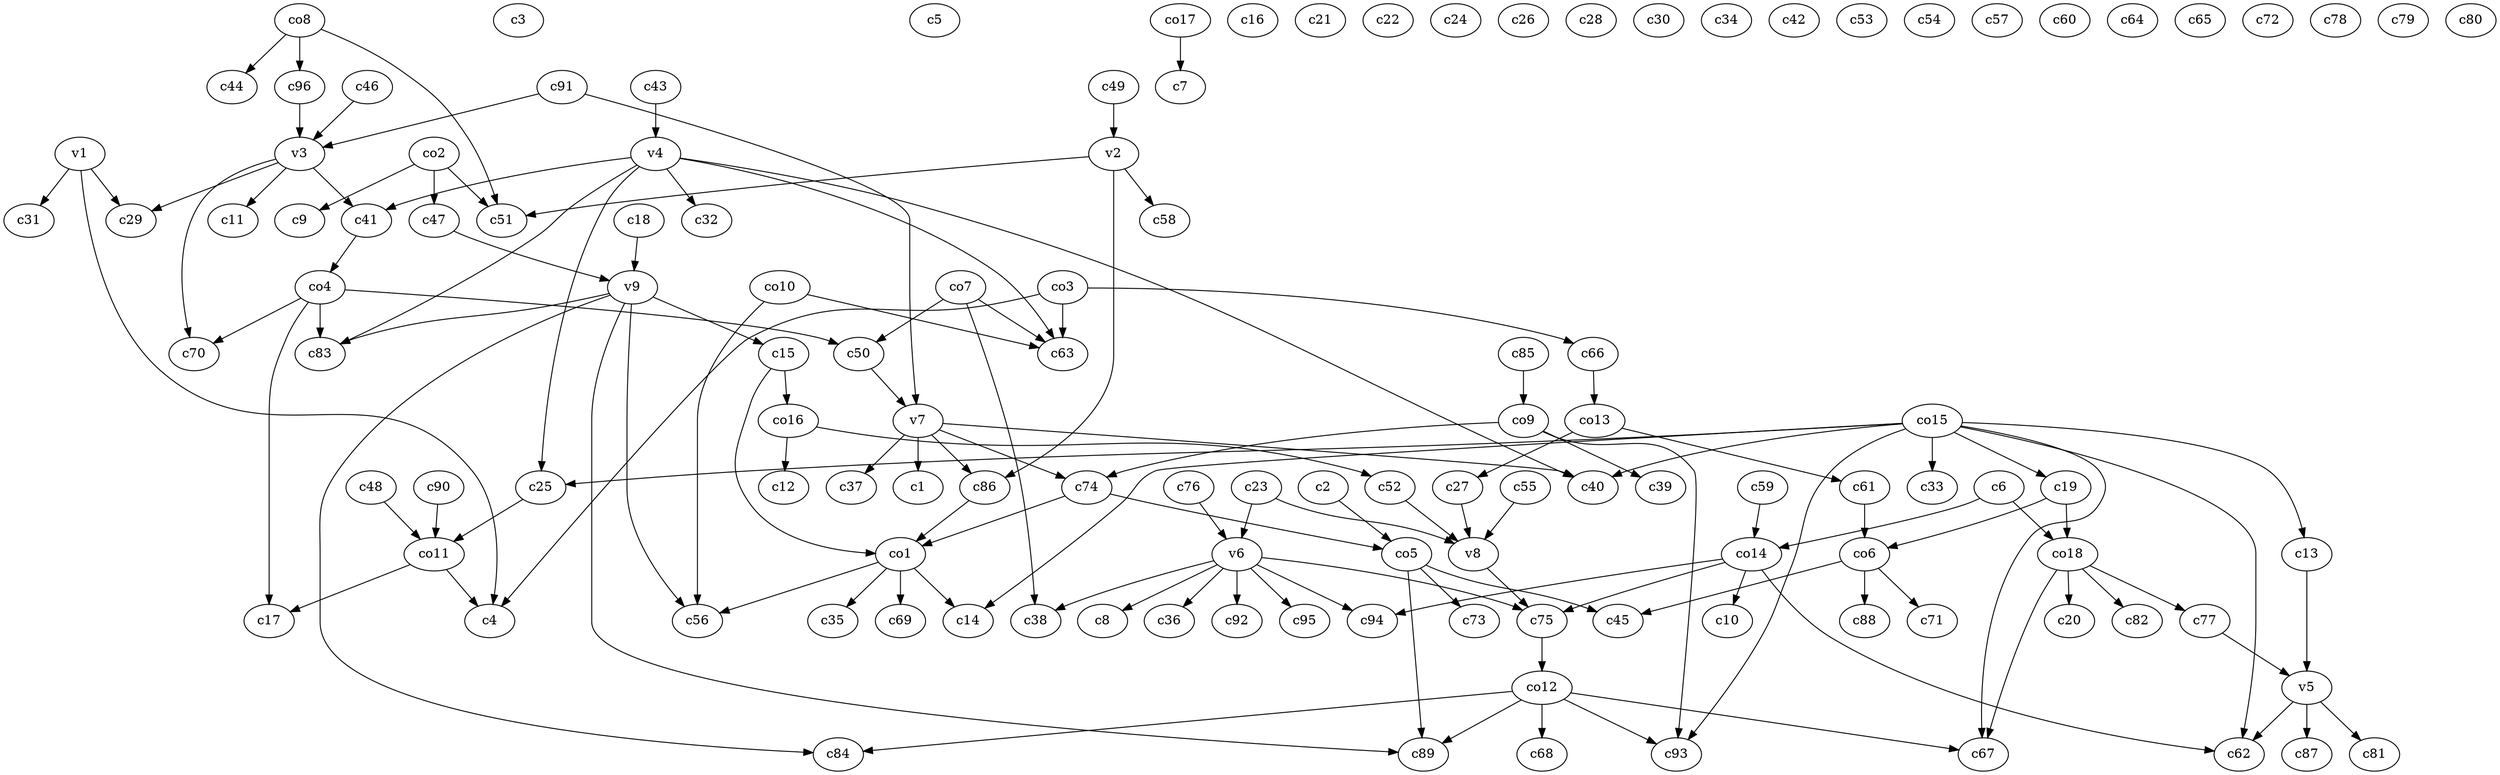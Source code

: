 strict digraph  {
c1;
c2;
c3;
c4;
c5;
c6;
c7;
c8;
c9;
c10;
c11;
c12;
c13;
c14;
c15;
c16;
c17;
c18;
c19;
c20;
c21;
c22;
c23;
c24;
c25;
c26;
c27;
c28;
c29;
c30;
c31;
c32;
c33;
c34;
c35;
c36;
c37;
c38;
c39;
c40;
c41;
c42;
c43;
c44;
c45;
c46;
c47;
c48;
c49;
c50;
c51;
c52;
c53;
c54;
c55;
c56;
c57;
c58;
c59;
c60;
c61;
c62;
c63;
c64;
c65;
c66;
c67;
c68;
c69;
c70;
c71;
c72;
c73;
c74;
c75;
c76;
c77;
c78;
c79;
c80;
c81;
c82;
c83;
c84;
c85;
c86;
c87;
c88;
c89;
c90;
c91;
c92;
c93;
c94;
c95;
c96;
v1;
v2;
v3;
v4;
v5;
v6;
v7;
v8;
v9;
co1;
co2;
co3;
co4;
co5;
co6;
co7;
co8;
co9;
co10;
co11;
co12;
co13;
co14;
co15;
co16;
co17;
co18;
c2 -> co5  [weight=1];
c6 -> co14  [weight=1];
c6 -> co18  [weight=1];
c13 -> v5  [weight=1];
c15 -> co16  [weight=1];
c15 -> co1  [weight=1];
c18 -> v9  [weight=1];
c19 -> co6  [weight=1];
c19 -> co18  [weight=1];
c23 -> v8  [weight=1];
c23 -> v6  [weight=1];
c25 -> co11  [weight=1];
c27 -> v8  [weight=1];
c41 -> co4  [weight=1];
c43 -> v4  [weight=1];
c46 -> v3  [weight=1];
c47 -> v9  [weight=1];
c48 -> co11  [weight=1];
c49 -> v2  [weight=1];
c50 -> v7  [weight=1];
c52 -> v8  [weight=1];
c55 -> v8  [weight=1];
c59 -> co14  [weight=1];
c61 -> co6  [weight=1];
c66 -> co13  [weight=1];
c74 -> co5  [weight=1];
c74 -> co1  [weight=1];
c75 -> co12  [weight=1];
c76 -> v6  [weight=1];
c77 -> v5  [weight=1];
c85 -> co9  [weight=1];
c86 -> co1  [weight=1];
c90 -> co11  [weight=1];
c91 -> v3  [weight=1];
c91 -> v7  [weight=1];
c96 -> v3  [weight=1];
v1 -> c31  [weight=1];
v1 -> c29  [weight=1];
v1 -> c4  [weight=1];
v2 -> c51  [weight=1];
v2 -> c86  [weight=1];
v2 -> c58  [weight=1];
v3 -> c29  [weight=1];
v3 -> c41  [weight=1];
v3 -> c11  [weight=1];
v3 -> c70  [weight=1];
v4 -> c41  [weight=1];
v4 -> c63  [weight=1];
v4 -> c25  [weight=1];
v4 -> c83  [weight=1];
v4 -> c40  [weight=1];
v4 -> c32  [weight=1];
v5 -> c87  [weight=1];
v5 -> c81  [weight=1];
v5 -> c62  [weight=1];
v6 -> c94  [weight=1];
v6 -> c8  [weight=1];
v6 -> c95  [weight=1];
v6 -> c92  [weight=1];
v6 -> c38  [weight=1];
v6 -> c36  [weight=1];
v6 -> c75  [weight=1];
v7 -> c74  [weight=1];
v7 -> c37  [weight=1];
v7 -> c40  [weight=1];
v7 -> c86  [weight=1];
v7 -> c1  [weight=1];
v8 -> c75  [weight=1];
v9 -> c84  [weight=1];
v9 -> c89  [weight=1];
v9 -> c83  [weight=1];
v9 -> c15  [weight=1];
v9 -> c56  [weight=1];
co1 -> c56  [weight=1];
co1 -> c14  [weight=1];
co1 -> c69  [weight=1];
co1 -> c35  [weight=1];
co2 -> c9  [weight=1];
co2 -> c47  [weight=1];
co2 -> c51  [weight=1];
co3 -> c66  [weight=1];
co3 -> c63  [weight=1];
co3 -> c4  [weight=1];
co4 -> c83  [weight=1];
co4 -> c70  [weight=1];
co4 -> c17  [weight=1];
co4 -> c50  [weight=1];
co5 -> c45  [weight=1];
co5 -> c73  [weight=1];
co5 -> c89  [weight=1];
co6 -> c71  [weight=1];
co6 -> c45  [weight=1];
co6 -> c88  [weight=1];
co7 -> c50  [weight=1];
co7 -> c38  [weight=1];
co7 -> c63  [weight=1];
co8 -> c96  [weight=1];
co8 -> c51  [weight=1];
co8 -> c44  [weight=1];
co9 -> c39  [weight=1];
co9 -> c74  [weight=1];
co9 -> c93  [weight=1];
co10 -> c56  [weight=1];
co10 -> c63  [weight=1];
co11 -> c17  [weight=1];
co11 -> c4  [weight=1];
co12 -> c67  [weight=1];
co12 -> c84  [weight=1];
co12 -> c89  [weight=1];
co12 -> c68  [weight=1];
co12 -> c93  [weight=1];
co13 -> c61  [weight=1];
co13 -> c27  [weight=1];
co14 -> c94  [weight=1];
co14 -> c75  [weight=1];
co14 -> c10  [weight=1];
co14 -> c62  [weight=1];
co15 -> c93  [weight=1];
co15 -> c14  [weight=1];
co15 -> c19  [weight=1];
co15 -> c62  [weight=1];
co15 -> c67  [weight=1];
co15 -> c25  [weight=1];
co15 -> c33  [weight=1];
co15 -> c13  [weight=1];
co15 -> c40  [weight=1];
co16 -> c12  [weight=1];
co16 -> c52  [weight=1];
co17 -> c7  [weight=1];
co18 -> c82  [weight=1];
co18 -> c77  [weight=1];
co18 -> c20  [weight=1];
co18 -> c67  [weight=1];
}
